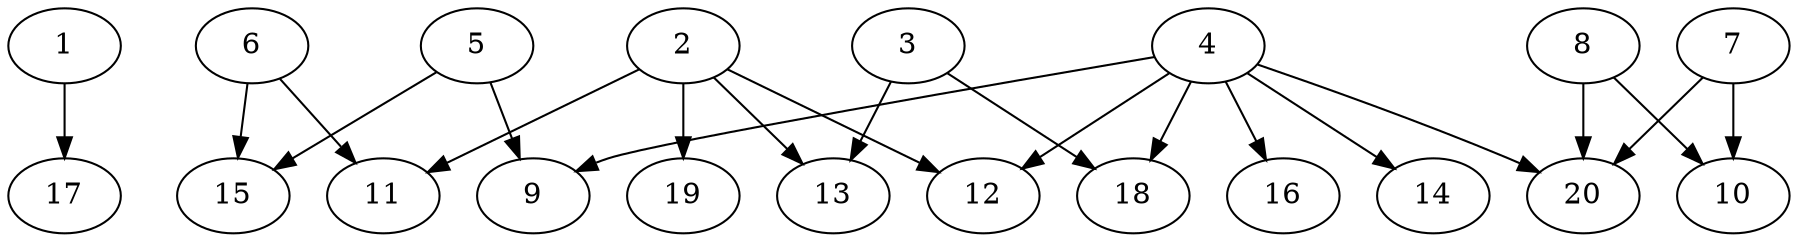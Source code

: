 // DAG automatically generated by daggen at Sat Jul 27 15:39:05 2019
// ./daggen --dot -n 20 --ccr 0.5 --fat 0.8 --regular 0.5 --density 0.4 --mindata 5242880 --maxdata 52428800 
digraph G {
  1 [size="96002048", alpha="0.18", expect_size="48001024"] 
  1 -> 17 [size ="48001024"]
  2 [size="10539008", alpha="0.15", expect_size="5269504"] 
  2 -> 11 [size ="5269504"]
  2 -> 12 [size ="5269504"]
  2 -> 13 [size ="5269504"]
  2 -> 19 [size ="5269504"]
  3 [size="92203008", alpha="0.09", expect_size="46101504"] 
  3 -> 13 [size ="46101504"]
  3 -> 18 [size ="46101504"]
  4 [size="76830720", alpha="0.10", expect_size="38415360"] 
  4 -> 9 [size ="38415360"]
  4 -> 12 [size ="38415360"]
  4 -> 14 [size ="38415360"]
  4 -> 16 [size ="38415360"]
  4 -> 18 [size ="38415360"]
  4 -> 20 [size ="38415360"]
  5 [size="61673472", alpha="0.18", expect_size="30836736"] 
  5 -> 9 [size ="30836736"]
  5 -> 15 [size ="30836736"]
  6 [size="65320960", alpha="0.11", expect_size="32660480"] 
  6 -> 11 [size ="32660480"]
  6 -> 15 [size ="32660480"]
  7 [size="62562304", alpha="0.16", expect_size="31281152"] 
  7 -> 10 [size ="31281152"]
  7 -> 20 [size ="31281152"]
  8 [size="25976832", alpha="0.16", expect_size="12988416"] 
  8 -> 10 [size ="12988416"]
  8 -> 20 [size ="12988416"]
  9 [size="16719872", alpha="0.05", expect_size="8359936"] 
  10 [size="77926400", alpha="0.12", expect_size="38963200"] 
  11 [size="76288000", alpha="0.06", expect_size="38144000"] 
  12 [size="67125248", alpha="0.08", expect_size="33562624"] 
  13 [size="41453568", alpha="0.18", expect_size="20726784"] 
  14 [size="85114880", alpha="0.04", expect_size="42557440"] 
  15 [size="37642240", alpha="0.03", expect_size="18821120"] 
  16 [size="29941760", alpha="0.12", expect_size="14970880"] 
  17 [size="83830784", alpha="0.09", expect_size="41915392"] 
  18 [size="63188992", alpha="0.05", expect_size="31594496"] 
  19 [size="43937792", alpha="0.15", expect_size="21968896"] 
  20 [size="66568192", alpha="0.07", expect_size="33284096"] 
}
